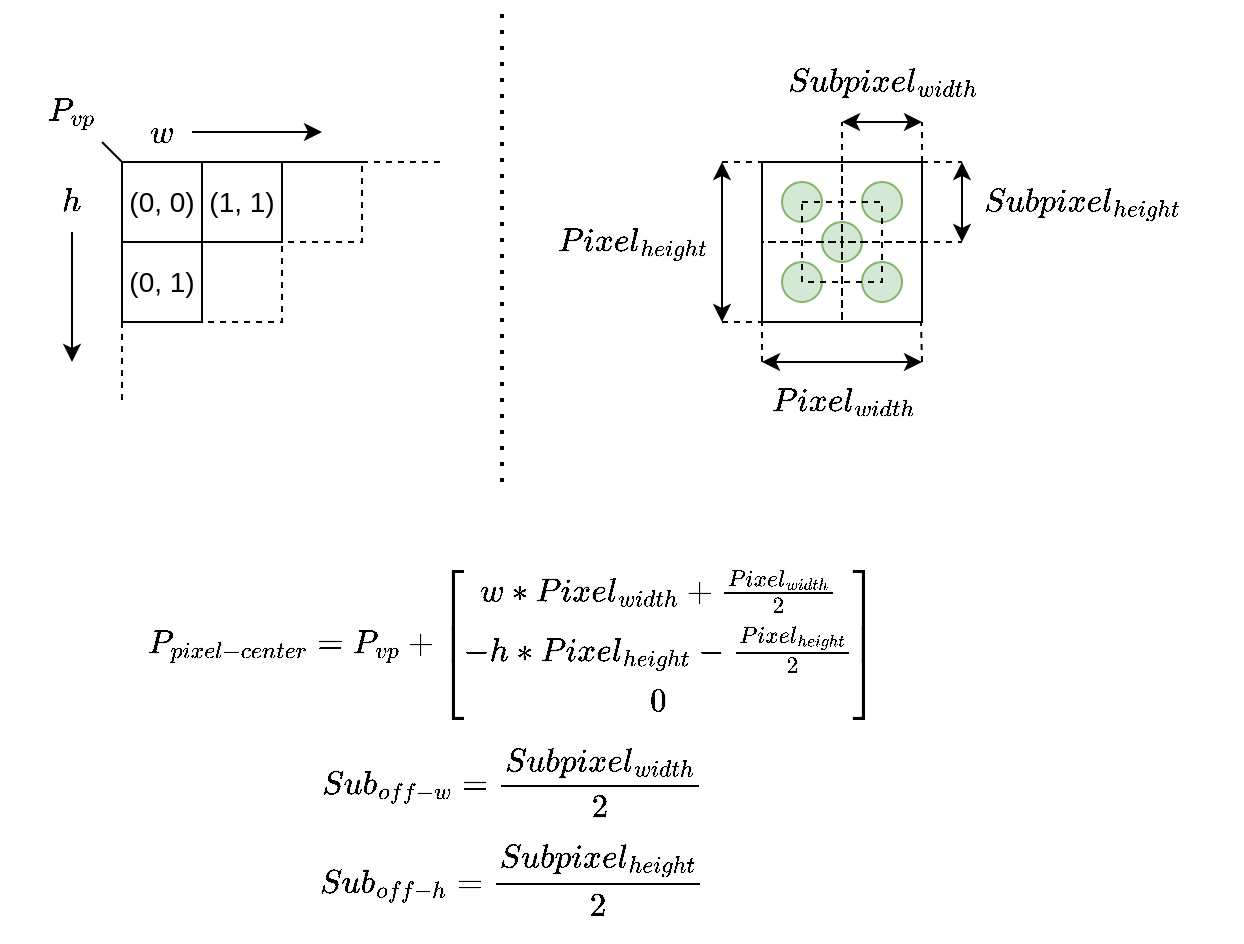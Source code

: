 <mxfile version="16.0.3" type="device"><diagram id="vMvu2kz5AVqCpMVr9k0O" name="Page-1"><mxGraphModel dx="1635" dy="898" grid="1" gridSize="10" guides="1" tooltips="1" connect="1" arrows="1" fold="1" page="1" pageScale="1" pageWidth="827" pageHeight="1169" math="1" shadow="0"><root><mxCell id="0"/><mxCell id="1" parent="0"/><mxCell id="P3Pt36hIdF1b9iWVtKFb-81" value="" style="endArrow=none;dashed=1;html=1;rounded=0;fontSize=14;exitX=1;exitY=0;exitDx=0;exitDy=0;" edge="1" parent="1" source="P3Pt36hIdF1b9iWVtKFb-76"><mxGeometry width="50" height="50" relative="1" as="geometry"><mxPoint x="540" y="480" as="sourcePoint"/><mxPoint x="520" y="140" as="targetPoint"/></mxGeometry></mxCell><mxCell id="P3Pt36hIdF1b9iWVtKFb-80" value="" style="endArrow=none;dashed=1;html=1;rounded=0;fontSize=14;exitX=1;exitY=0;exitDx=0;exitDy=0;" edge="1" parent="1" source="P3Pt36hIdF1b9iWVtKFb-76"><mxGeometry width="50" height="50" relative="1" as="geometry"><mxPoint x="470" y="430" as="sourcePoint"/><mxPoint x="540" y="160" as="targetPoint"/></mxGeometry></mxCell><mxCell id="P3Pt36hIdF1b9iWVtKFb-55" value="" style="whiteSpace=wrap;html=1;aspect=fixed;" vertex="1" parent="1"><mxGeometry x="440" y="160" width="80" height="80" as="geometry"/></mxCell><mxCell id="P3Pt36hIdF1b9iWVtKFb-57" value="" style="ellipse;whiteSpace=wrap;html=1;aspect=fixed;fontSize=14;fillColor=#d5e8d4;strokeColor=#82b366;" vertex="1" parent="1"><mxGeometry x="450" y="170" width="20" height="20" as="geometry"/></mxCell><mxCell id="P3Pt36hIdF1b9iWVtKFb-58" value="" style="ellipse;whiteSpace=wrap;html=1;aspect=fixed;fontSize=14;fillColor=#d5e8d4;strokeColor=#82b366;" vertex="1" parent="1"><mxGeometry x="490" y="170" width="20" height="20" as="geometry"/></mxCell><mxCell id="P3Pt36hIdF1b9iWVtKFb-61" value="" style="ellipse;whiteSpace=wrap;html=1;aspect=fixed;fontSize=14;fillColor=#d5e8d4;strokeColor=#82b366;" vertex="1" parent="1"><mxGeometry x="470" y="190" width="20" height="20" as="geometry"/></mxCell><mxCell id="P3Pt36hIdF1b9iWVtKFb-64" value="" style="endArrow=none;dashed=1;html=1;rounded=0;fontSize=14;entryX=0;entryY=1;entryDx=0;entryDy=0;" edge="1" parent="1" target="P3Pt36hIdF1b9iWVtKFb-55"><mxGeometry width="450" height="250" relative="1" as="geometry"><mxPoint x="440" y="260" as="sourcePoint"/><mxPoint x="460" y="320" as="targetPoint"/></mxGeometry></mxCell><mxCell id="P3Pt36hIdF1b9iWVtKFb-59" value="" style="ellipse;whiteSpace=wrap;html=1;aspect=fixed;fontSize=14;fillColor=#d5e8d4;strokeColor=#82b366;" vertex="1" parent="P3Pt36hIdF1b9iWVtKFb-64"><mxGeometry x="450" y="210" width="20" height="20" as="geometry"/></mxCell><mxCell id="P3Pt36hIdF1b9iWVtKFb-65" value="" style="endArrow=none;dashed=1;html=1;rounded=0;fontSize=14;entryX=0;entryY=1;entryDx=0;entryDy=0;" edge="1" parent="1"><mxGeometry width="50" height="50" relative="1" as="geometry"><mxPoint x="520" y="260" as="sourcePoint"/><mxPoint x="519.5" y="240" as="targetPoint"/></mxGeometry></mxCell><mxCell id="P3Pt36hIdF1b9iWVtKFb-60" value="" style="ellipse;whiteSpace=wrap;html=1;aspect=fixed;fontSize=14;fillColor=#d5e8d4;strokeColor=#82b366;" vertex="1" parent="1"><mxGeometry x="490" y="210" width="20" height="20" as="geometry"/></mxCell><mxCell id="P3Pt36hIdF1b9iWVtKFb-67" value="" style="endArrow=classic;startArrow=classic;html=1;rounded=0;fontSize=14;" edge="1" parent="1"><mxGeometry width="50" height="50" relative="1" as="geometry"><mxPoint x="440" y="260" as="sourcePoint"/><mxPoint x="520" y="260" as="targetPoint"/></mxGeometry></mxCell><mxCell id="P3Pt36hIdF1b9iWVtKFb-68" value="$$Pixel_{width}$$" style="text;html=1;align=center;verticalAlign=middle;resizable=0;points=[];autosize=1;strokeColor=none;fillColor=none;fontSize=14;" vertex="1" parent="1"><mxGeometry x="415" y="270" width="130" height="20" as="geometry"/></mxCell><mxCell id="P3Pt36hIdF1b9iWVtKFb-69" value="" style="endArrow=none;dashed=1;html=1;rounded=0;fontSize=14;entryX=1;entryY=0;entryDx=0;entryDy=0;" edge="1" parent="1" target="P3Pt36hIdF1b9iWVtKFb-74"><mxGeometry width="50" height="50" relative="1" as="geometry"><mxPoint x="420" y="240" as="sourcePoint"/><mxPoint x="590" y="430" as="targetPoint"/></mxGeometry></mxCell><mxCell id="P3Pt36hIdF1b9iWVtKFb-70" value="" style="endArrow=none;dashed=1;html=1;rounded=0;fontSize=14;entryX=0;entryY=0;entryDx=0;entryDy=0;" edge="1" parent="1" target="P3Pt36hIdF1b9iWVtKFb-75"><mxGeometry width="50" height="50" relative="1" as="geometry"><mxPoint x="420" y="160" as="sourcePoint"/><mxPoint x="430" y="160" as="targetPoint"/></mxGeometry></mxCell><mxCell id="P3Pt36hIdF1b9iWVtKFb-71" value="" style="endArrow=classic;startArrow=classic;html=1;rounded=0;fontSize=14;" edge="1" parent="1"><mxGeometry width="50" height="50" relative="1" as="geometry"><mxPoint x="420" y="240" as="sourcePoint"/><mxPoint x="420" y="160" as="targetPoint"/></mxGeometry></mxCell><mxCell id="P3Pt36hIdF1b9iWVtKFb-72" value="$$Pixel_{height}$$" style="text;html=1;align=center;verticalAlign=middle;resizable=0;points=[];autosize=1;strokeColor=none;fillColor=none;fontSize=14;rotation=0;" vertex="1" parent="1"><mxGeometry x="310" y="190" width="130" height="20" as="geometry"/></mxCell><mxCell id="P3Pt36hIdF1b9iWVtKFb-74" value="" style="whiteSpace=wrap;html=1;aspect=fixed;fontSize=14;fillColor=none;dashed=1;direction=west;" vertex="1" parent="1"><mxGeometry x="440" y="200" width="40" height="40" as="geometry"/></mxCell><mxCell id="P3Pt36hIdF1b9iWVtKFb-75" value="" style="whiteSpace=wrap;html=1;aspect=fixed;fontSize=14;fillColor=none;dashed=1;" vertex="1" parent="1"><mxGeometry x="440" y="160" width="40" height="40" as="geometry"/></mxCell><mxCell id="P3Pt36hIdF1b9iWVtKFb-76" value="" style="whiteSpace=wrap;html=1;aspect=fixed;fontSize=14;fillColor=none;dashed=1;" vertex="1" parent="1"><mxGeometry x="480" y="160" width="40" height="40" as="geometry"/></mxCell><mxCell id="P3Pt36hIdF1b9iWVtKFb-77" value="" style="whiteSpace=wrap;html=1;aspect=fixed;fontSize=14;fillColor=none;dashed=1;direction=west;" vertex="1" parent="1"><mxGeometry x="480" y="200" width="40" height="40" as="geometry"/></mxCell><mxCell id="P3Pt36hIdF1b9iWVtKFb-78" value="" style="whiteSpace=wrap;html=1;aspect=fixed;fontSize=14;fillColor=none;dashed=1;" vertex="1" parent="1"><mxGeometry x="460" y="180" width="40" height="40" as="geometry"/></mxCell><mxCell id="P3Pt36hIdF1b9iWVtKFb-79" value="" style="endArrow=none;dashed=1;html=1;rounded=0;fontSize=14;exitX=0;exitY=1;exitDx=0;exitDy=0;" edge="1" parent="1" source="P3Pt36hIdF1b9iWVtKFb-77"><mxGeometry width="50" height="50" relative="1" as="geometry"><mxPoint x="540" y="480" as="sourcePoint"/><mxPoint x="540" y="200" as="targetPoint"/></mxGeometry></mxCell><mxCell id="P3Pt36hIdF1b9iWVtKFb-82" value="" style="endArrow=none;dashed=1;html=1;rounded=0;fontSize=14;exitX=1;exitY=0;exitDx=0;exitDy=0;" edge="1" parent="1" source="P3Pt36hIdF1b9iWVtKFb-75"><mxGeometry width="50" height="50" relative="1" as="geometry"><mxPoint x="540" y="480" as="sourcePoint"/><mxPoint x="480" y="140" as="targetPoint"/></mxGeometry></mxCell><mxCell id="P3Pt36hIdF1b9iWVtKFb-83" value="" style="endArrow=classic;startArrow=classic;html=1;rounded=0;fontSize=14;" edge="1" parent="1"><mxGeometry width="50" height="50" relative="1" as="geometry"><mxPoint x="540" y="200" as="sourcePoint"/><mxPoint x="540" y="160" as="targetPoint"/></mxGeometry></mxCell><mxCell id="P3Pt36hIdF1b9iWVtKFb-84" value="" style="endArrow=classic;startArrow=classic;html=1;rounded=0;fontSize=14;" edge="1" parent="1"><mxGeometry width="50" height="50" relative="1" as="geometry"><mxPoint x="480" y="140" as="sourcePoint"/><mxPoint x="520" y="140" as="targetPoint"/></mxGeometry></mxCell><mxCell id="P3Pt36hIdF1b9iWVtKFb-85" value="$$Subpixel_{width}$$" style="text;html=1;align=center;verticalAlign=middle;resizable=0;points=[];autosize=1;strokeColor=none;fillColor=none;fontSize=14;rotation=0;" vertex="1" parent="1"><mxGeometry x="425" y="110" width="150" height="20" as="geometry"/></mxCell><mxCell id="P3Pt36hIdF1b9iWVtKFb-86" value="$$Subpixel_{height}$$" style="text;html=1;align=center;verticalAlign=middle;resizable=0;points=[];autosize=1;strokeColor=none;fillColor=none;fontSize=14;rotation=0;" vertex="1" parent="1"><mxGeometry x="520" y="170" width="160" height="20" as="geometry"/></mxCell><mxCell id="P3Pt36hIdF1b9iWVtKFb-89" value="" style="endArrow=none;dashed=1;html=1;dashPattern=1 3;strokeWidth=2;rounded=0;fontSize=14;" edge="1" parent="1"><mxGeometry width="50" height="50" relative="1" as="geometry"><mxPoint x="310" y="320" as="sourcePoint"/><mxPoint x="310" y="80" as="targetPoint"/></mxGeometry></mxCell><mxCell id="P3Pt36hIdF1b9iWVtKFb-90" value="" style="endArrow=none;html=1;rounded=0;fontSize=14;" edge="1" parent="1"><mxGeometry width="50" height="50" relative="1" as="geometry"><mxPoint x="120" y="160" as="sourcePoint"/><mxPoint x="240" y="160" as="targetPoint"/></mxGeometry></mxCell><mxCell id="P3Pt36hIdF1b9iWVtKFb-91" value="" style="endArrow=none;dashed=1;html=1;rounded=0;fontSize=14;" edge="1" parent="1"><mxGeometry width="50" height="50" relative="1" as="geometry"><mxPoint x="240" y="160" as="sourcePoint"/><mxPoint x="280" y="160" as="targetPoint"/></mxGeometry></mxCell><mxCell id="P3Pt36hIdF1b9iWVtKFb-92" value="" style="endArrow=none;html=1;rounded=0;fontSize=14;" edge="1" parent="1"><mxGeometry width="50" height="50" relative="1" as="geometry"><mxPoint x="120" y="160" as="sourcePoint"/><mxPoint x="120" y="240" as="targetPoint"/></mxGeometry></mxCell><mxCell id="P3Pt36hIdF1b9iWVtKFb-93" value="" style="endArrow=none;dashed=1;html=1;rounded=0;fontSize=14;" edge="1" parent="1"><mxGeometry width="50" height="50" relative="1" as="geometry"><mxPoint x="120" y="240" as="sourcePoint"/><mxPoint x="120" y="280" as="targetPoint"/></mxGeometry></mxCell><mxCell id="P3Pt36hIdF1b9iWVtKFb-95" value="(0, 0)" style="whiteSpace=wrap;html=1;aspect=fixed;fontSize=14;fillColor=none;" vertex="1" parent="1"><mxGeometry x="120" y="160" width="40" height="40" as="geometry"/></mxCell><mxCell id="P3Pt36hIdF1b9iWVtKFb-96" value="(1, 1)" style="whiteSpace=wrap;html=1;aspect=fixed;fontSize=14;fillColor=none;" vertex="1" parent="1"><mxGeometry x="160" y="160" width="40" height="40" as="geometry"/></mxCell><mxCell id="P3Pt36hIdF1b9iWVtKFb-97" value="(0, 1)" style="whiteSpace=wrap;html=1;aspect=fixed;fontSize=14;fillColor=none;" vertex="1" parent="1"><mxGeometry x="120" y="200" width="40" height="40" as="geometry"/></mxCell><mxCell id="P3Pt36hIdF1b9iWVtKFb-98" value="" style="whiteSpace=wrap;html=1;aspect=fixed;fontSize=14;fillColor=none;dashed=1;" vertex="1" parent="1"><mxGeometry x="200" y="160" width="40" height="40" as="geometry"/></mxCell><mxCell id="P3Pt36hIdF1b9iWVtKFb-99" value="" style="whiteSpace=wrap;html=1;aspect=fixed;fontSize=14;fillColor=none;dashed=1;" vertex="1" parent="1"><mxGeometry x="160" y="200" width="40" height="40" as="geometry"/></mxCell><mxCell id="P3Pt36hIdF1b9iWVtKFb-100" value="$$P_{vp}$$" style="text;html=1;strokeColor=none;fillColor=none;align=center;verticalAlign=middle;whiteSpace=wrap;rounded=0;dashed=1;fontSize=14;" vertex="1" parent="1"><mxGeometry x="80" y="120" width="30" height="30" as="geometry"/></mxCell><mxCell id="P3Pt36hIdF1b9iWVtKFb-101" value="&lt;div&gt;$$P_{pixel-center} = P_{vp} + \begin{bmatrix}w * Pixel_{width} + \frac{Pixel_{width}}{2} \\ -h * Pixel_{height} - \frac{Pixel_{height}}{2} \\ 0\end{bmatrix}$$&lt;/div&gt;&lt;div&gt;$$Sub_{off-w} = \frac{Subpixel_{width}}{2}$$&lt;/div&gt;&lt;div&gt;$$Sub_{off-h} = \frac{Subpixel_{height}}{2}$$&lt;/div&gt;" style="text;html=1;strokeColor=none;fillColor=none;align=center;verticalAlign=middle;whiteSpace=wrap;rounded=0;dashed=1;fontSize=14;" vertex="1" parent="1"><mxGeometry x="110" y="350" width="410" height="200" as="geometry"/></mxCell><mxCell id="P3Pt36hIdF1b9iWVtKFb-102" value="$$h$$" style="text;html=1;strokeColor=none;fillColor=none;align=center;verticalAlign=middle;whiteSpace=wrap;rounded=0;dashed=1;fontSize=14;" vertex="1" parent="1"><mxGeometry x="80" y="165" width="30" height="30" as="geometry"/></mxCell><mxCell id="P3Pt36hIdF1b9iWVtKFb-103" value="" style="endArrow=classic;html=1;rounded=0;fontSize=14;exitX=0.5;exitY=1;exitDx=0;exitDy=0;" edge="1" parent="1" source="P3Pt36hIdF1b9iWVtKFb-102"><mxGeometry width="50" height="50" relative="1" as="geometry"><mxPoint x="580" y="530" as="sourcePoint"/><mxPoint x="95" y="260" as="targetPoint"/></mxGeometry></mxCell><mxCell id="P3Pt36hIdF1b9iWVtKFb-104" value="$$w$$" style="text;html=1;strokeColor=none;fillColor=none;align=center;verticalAlign=middle;whiteSpace=wrap;rounded=0;dashed=1;fontSize=14;" vertex="1" parent="1"><mxGeometry x="125" y="130" width="30" height="30" as="geometry"/></mxCell><mxCell id="P3Pt36hIdF1b9iWVtKFb-105" value="" style="endArrow=none;html=1;rounded=0;fontSize=14;exitX=0;exitY=0;exitDx=0;exitDy=0;entryX=1;entryY=1;entryDx=0;entryDy=0;" edge="1" parent="1" source="P3Pt36hIdF1b9iWVtKFb-95" target="P3Pt36hIdF1b9iWVtKFb-100"><mxGeometry width="50" height="50" relative="1" as="geometry"><mxPoint x="200" y="440" as="sourcePoint"/><mxPoint x="630" y="480" as="targetPoint"/></mxGeometry></mxCell><mxCell id="P3Pt36hIdF1b9iWVtKFb-106" value="" style="endArrow=classic;html=1;rounded=0;fontSize=14;exitX=1;exitY=0.5;exitDx=0;exitDy=0;" edge="1" parent="1" source="P3Pt36hIdF1b9iWVtKFb-104"><mxGeometry width="50" height="50" relative="1" as="geometry"><mxPoint x="580" y="530" as="sourcePoint"/><mxPoint x="220" y="145" as="targetPoint"/></mxGeometry></mxCell></root></mxGraphModel></diagram></mxfile>
